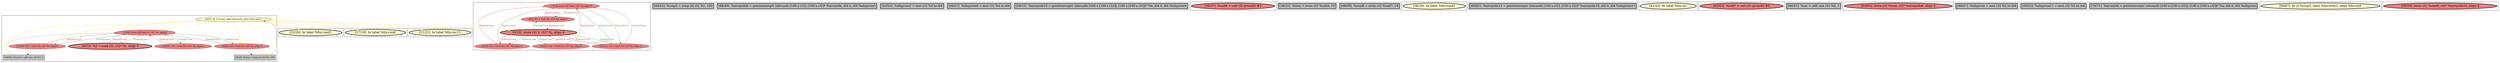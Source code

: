 
digraph G {



node699->node693 [style=solid,color=gold,label="C",penwidth=1.0,fontcolor=gold ]
node689->node688 [style=solid,color=forestgreen,label="T|indep|Const",penwidth=1.0,fontcolor=forestgreen ]
node688->node689 [style=solid,color=firebrick3,label="A|indep|Const",penwidth=1.0,fontcolor=firebrick3 ]
node698->node699 [style=solid,color=black,label="",penwidth=0.5,fontcolor=black ]
node697->node692 [style=solid,color=black,label="",penwidth=0.5,fontcolor=black ]
node691->node689 [style=solid,color=firebrick3,label="A|indep|Const",penwidth=1.0,fontcolor=firebrick3 ]
node689->node687 [style=solid,color=forestgreen,label="T|indep|Const",penwidth=1.0,fontcolor=forestgreen ]
node699->node690 [style=solid,color=gold,label="C",penwidth=1.0,fontcolor=gold ]
node690->node691 [style=solid,color=forestgreen,label="T|indep|Const",penwidth=1.0,fontcolor=forestgreen ]
node687->node690 [style=solid,color=firebrick3,label="A|indep|Const",penwidth=1.0,fontcolor=firebrick3 ]
node699->node707 [style=solid,color=gold,label="C",penwidth=1.0,fontcolor=gold ]
node699->node698 [style=solid,color=gold,label="C",penwidth=1.0,fontcolor=gold ]
node699->node699 [style=solid,color=gold,label="C",penwidth=1.0,fontcolor=gold ]
node688->node690 [style=solid,color=firebrick3,label="A|indep|Const",penwidth=1.0,fontcolor=firebrick3 ]
node699->node702 [style=solid,color=gold,label="C",penwidth=1.0,fontcolor=gold ]
node692->node693 [style=solid,color=black,label="",penwidth=0.5,fontcolor=black ]
node696->node693 [style=solid,color=firebrick3,label="A|indep|Const",penwidth=1.0,fontcolor=firebrick3 ]
node686->node689 [style=solid,color=firebrick3,label="A|indep|Const",penwidth=1.0,fontcolor=firebrick3 ]
node689->node691 [style=solid,color=forestgreen,label="T|indep|Const",penwidth=1.0,fontcolor=forestgreen ]
node699->node711 [style=solid,color=gold,label="C",penwidth=1.0,fontcolor=gold ]
node696->node698 [style=solid,color=black,label="",penwidth=0.5,fontcolor=black ]
node691->node690 [style=solid,color=firebrick3,label="A|indep|Const",penwidth=1.0,fontcolor=firebrick3 ]
node693->node695 [style=solid,color=forestgreen,label="T|indep|Const",penwidth=1.0,fontcolor=forestgreen ]
node690->node688 [style=solid,color=forestgreen,label="T|indep|Const",penwidth=1.0,fontcolor=forestgreen ]
node689->node686 [style=solid,color=forestgreen,label="T|indep|Const",penwidth=1.0,fontcolor=forestgreen ]
node695->node693 [style=solid,color=firebrick3,label="A|indep|Const",penwidth=1.0,fontcolor=firebrick3 ]
node687->node689 [style=solid,color=firebrick3,label="A|indep|Const",penwidth=1.0,fontcolor=firebrick3 ]
node690->node686 [style=solid,color=forestgreen,label="T|indep|Const",penwidth=1.0,fontcolor=forestgreen ]
node690->node687 [style=solid,color=forestgreen,label="T|indep|Const",penwidth=1.0,fontcolor=forestgreen ]
node693->node696 [style=solid,color=forestgreen,label="T|indep|Const",penwidth=1.0,fontcolor=forestgreen ]
node697->node693 [style=solid,color=firebrick3,label="A|indep|Const",penwidth=1.0,fontcolor=firebrick3 ]
node699->node696 [style=solid,color=gold,label="C",penwidth=1.0,fontcolor=gold ]
node686->node690 [style=solid,color=firebrick3,label="A|indep|Const",penwidth=1.0,fontcolor=firebrick3 ]
node693->node697 [style=solid,color=forestgreen,label="T|indep|Const",penwidth=1.0,fontcolor=forestgreen ]
node693->node694 [style=solid,color=forestgreen,label="T|indep|Const",penwidth=1.0,fontcolor=forestgreen ]
node694->node693 [style=solid,color=firebrick3,label="A|indep|Const",penwidth=1.0,fontcolor=firebrick3 ]
node699->node697 [style=solid,color=gold,label="C",penwidth=1.0,fontcolor=gold ]
node699->node692 [style=solid,color=gold,label="C",penwidth=1.0,fontcolor=gold ]


subgraph cluster22 {


node720 [penwidth=3.0,fontsize=20,fillcolor=grey,label="[44/45]  %cmp2 = icmp slt i32 %1, 100",shape=rectangle,style=filled ]



}

subgraph cluster20 {


node718 [penwidth=3.0,fontsize=20,fillcolor=grey,label="[48/49]  %arrayidx6 = getelementptr inbounds [100 x i32], [100 x i32]* %arrayidx, i64 0, i64 %idxprom5",shape=rectangle,style=filled ]



}

subgraph cluster18 {


node716 [penwidth=3.0,fontsize=20,fillcolor=grey,label="[52/53]  %idxprom5 = sext i32 %3 to i64",shape=rectangle,style=filled ]



}

subgraph cluster16 {


node714 [penwidth=3.0,fontsize=20,fillcolor=grey,label="[56/57]  %idxprom9 = sext i32 %4 to i64",shape=rectangle,style=filled ]



}

subgraph cluster17 {


node715 [penwidth=3.0,fontsize=20,fillcolor=grey,label="[54/55]  %arrayidx10 = getelementptr inbounds [100 x [100 x i32]], [100 x [100 x i32]]* %b, i64 0, i64 %idxprom9",shape=rectangle,style=filled ]



}

subgraph cluster4 {


node702 [penwidth=3.0,fontsize=20,fillcolor=lemonchiffon,label="[17/18]  br label %for.cond",shape=ellipse,style=filled ]



}

subgraph cluster3 {


node701 [penwidth=3.0,fontsize=20,fillcolor=lightcoral,label="[36/37]  %call4 = call i32 @rand() #3",shape=ellipse,style=filled ]



}

subgraph cluster2 {


node700 [penwidth=3.0,fontsize=20,fillcolor=grey,label="[34/35]  %rem = srem i32 %call4, 10",shape=rectangle,style=filled ]



}

subgraph cluster1 {


node699 [fillcolor=lemonchiffon,label="[4/27]  br i1 %cmp, label %for.body, label %for.end15",shape=ellipse,style=filled ]
node698 [fillcolor=grey,label="[3/28]  %cmp = icmp slt i32 %0, 100",shape=rectangle,style=filled ]
node693 [fillcolor=lightcoral,label="[1/32]  store i32 %inc14, i32* %i, align 4",shape=ellipse,style=filled ]
node696 [fillcolor=lightcoral,label="[2/29]  %0 = load i32, i32* %i, align 4",shape=ellipse,style=filled ]
node694 [fillcolor=lightcoral,label="[30/31]  %4 = load i32, i32* %i, align 4",shape=ellipse,style=filled ]
node692 [fillcolor=grey,label="[19/20]  %inc14 = add nsw i32 %7, 1",shape=rectangle,style=filled ]
node695 [penwidth=3.0,fontsize=20,fillcolor=lightcoral,label="[0/33]  %2 = load i32, i32* %i, align 4",shape=ellipse,style=filled ]
node697 [fillcolor=lightcoral,label="[23/24]  %7 = load i32, i32* %i, align 4",shape=ellipse,style=filled ]



}

subgraph cluster12 {


node710 [penwidth=3.0,fontsize=20,fillcolor=grey,label="[68/69]  %rem8 = srem i32 %call7, 10",shape=rectangle,style=filled ]



}

subgraph cluster5 {


node703 [penwidth=3.0,fontsize=20,fillcolor=lemonchiffon,label="[38/39]  br label %for.cond1",shape=ellipse,style=filled ]



}

subgraph cluster0 {


node689 [fillcolor=lightcoral,label="[7/14]  store i32 %inc, i32* %j, align 4",shape=ellipse,style=filled ]
node691 [fillcolor=lightcoral,label="[6/15]  %5 = load i32, i32* %j, align 4",shape=ellipse,style=filled ]
node690 [penwidth=3.0,fontsize=20,fillcolor=lightcoral,label="[5/16]  store i32 0, i32* %j, align 4",shape=ellipse,style=filled ]
node688 [fillcolor=lightcoral,label="[8/9]  %1 = load i32, i32* %j, align 4",shape=ellipse,style=filled ]
node686 [fillcolor=lightcoral,label="[12/13]  %3 = load i32, i32* %j, align 4",shape=ellipse,style=filled ]
node687 [fillcolor=lightcoral,label="[10/11]  %6 = load i32, i32* %j, align 4",shape=ellipse,style=filled ]



}

subgraph cluster6 {


node704 [penwidth=3.0,fontsize=20,fillcolor=grey,label="[60/61]  %arrayidx12 = getelementptr inbounds [100 x i32], [100 x i32]* %arrayidx10, i64 0, i64 %idxprom11",shape=rectangle,style=filled ]



}

subgraph cluster14 {


node712 [penwidth=3.0,fontsize=20,fillcolor=lemonchiffon,label="[42/43]  br label %for.inc",shape=ellipse,style=filled ]



}

subgraph cluster7 {


node705 [penwidth=3.0,fontsize=20,fillcolor=lightcoral,label="[62/63]  %call7 = call i32 @rand() #3",shape=ellipse,style=filled ]



}

subgraph cluster23 {


node721 [penwidth=3.0,fontsize=20,fillcolor=grey,label="[40/41]  %inc = add nsw i32 %6, 1",shape=rectangle,style=filled ]



}

subgraph cluster8 {


node706 [penwidth=3.0,fontsize=20,fillcolor=lightcoral,label="[64/65]  store i32 %rem, i32* %arrayidx6, align 4",shape=ellipse,style=filled ]



}

subgraph cluster21 {


node719 [penwidth=3.0,fontsize=20,fillcolor=grey,label="[46/47]  %idxprom = sext i32 %2 to i64",shape=rectangle,style=filled ]



}

subgraph cluster9 {


node707 [penwidth=3.0,fontsize=20,fillcolor=lemonchiffon,label="[25/26]  br label %for.cond1",shape=ellipse,style=filled ]



}

subgraph cluster19 {


node717 [penwidth=3.0,fontsize=20,fillcolor=grey,label="[50/51]  %idxprom11 = sext i32 %5 to i64",shape=rectangle,style=filled ]



}

subgraph cluster10 {


node708 [penwidth=3.0,fontsize=20,fillcolor=grey,label="[70/71]  %arrayidx = getelementptr inbounds [100 x [100 x i32]], [100 x [100 x i32]]* %a, i64 0, i64 %idxprom",shape=rectangle,style=filled ]



}

subgraph cluster11 {


node709 [penwidth=3.0,fontsize=20,fillcolor=lemonchiffon,label="[66/67]  br i1 %cmp2, label %for.body3, label %for.end",shape=ellipse,style=filled ]



}

subgraph cluster13 {


node711 [penwidth=3.0,fontsize=20,fillcolor=lemonchiffon,label="[21/22]  br label %for.inc13",shape=ellipse,style=filled ]



}

subgraph cluster15 {


node713 [penwidth=3.0,fontsize=20,fillcolor=lightcoral,label="[58/59]  store i32 %rem8, i32* %arrayidx12, align 4",shape=ellipse,style=filled ]



}

}
